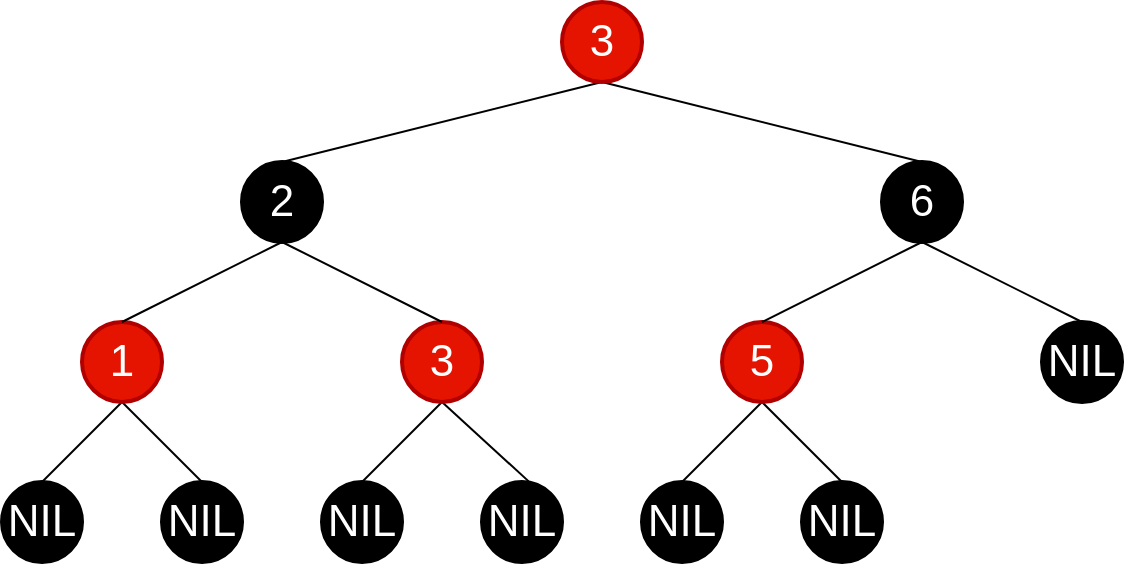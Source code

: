 <mxfile version="11.1.1" type="device"><diagram id="PBp5ObpRPd7W0EPvdePP" name="第 1 页"><mxGraphModel dx="621" dy="467" grid="1" gridSize="10" guides="1" tooltips="1" connect="1" arrows="1" fold="1" page="1" pageScale="1" pageWidth="827" pageHeight="1169" math="0" shadow="0"><root><mxCell id="0"/><mxCell id="1" parent="0"/><mxCell id="5Xak5Fo3kpw1yLPnFCGr-28" style="edgeStyle=none;rounded=0;orthogonalLoop=1;jettySize=auto;html=1;exitX=0.5;exitY=1;exitDx=0;exitDy=0;entryX=0.5;entryY=0;entryDx=0;entryDy=0;endArrow=none;endFill=0;fontSize=22;" edge="1" parent="1" source="5Xak5Fo3kpw1yLPnFCGr-1" target="5Xak5Fo3kpw1yLPnFCGr-6"><mxGeometry relative="1" as="geometry"/></mxCell><mxCell id="5Xak5Fo3kpw1yLPnFCGr-29" style="edgeStyle=none;rounded=0;orthogonalLoop=1;jettySize=auto;html=1;exitX=0.5;exitY=1;exitDx=0;exitDy=0;entryX=0.604;entryY=0.011;entryDx=0;entryDy=0;entryPerimeter=0;endArrow=none;endFill=0;fontSize=22;" edge="1" parent="1" source="5Xak5Fo3kpw1yLPnFCGr-1" target="5Xak5Fo3kpw1yLPnFCGr-7"><mxGeometry relative="1" as="geometry"/></mxCell><mxCell id="5Xak5Fo3kpw1yLPnFCGr-1" value="3" style="ellipse;whiteSpace=wrap;html=1;aspect=fixed;strokeWidth=2;fontSize=22;fillColor=#e51400;strokeColor=#B20000;fontColor=#ffffff;" vertex="1" parent="1"><mxGeometry x="240" y="200" width="40" height="40" as="geometry"/></mxCell><mxCell id="5Xak5Fo3kpw1yLPnFCGr-26" style="edgeStyle=none;rounded=0;orthogonalLoop=1;jettySize=auto;html=1;exitX=0.5;exitY=1;exitDx=0;exitDy=0;entryX=0.5;entryY=0;entryDx=0;entryDy=0;endArrow=none;endFill=0;fontSize=22;" edge="1" parent="1" source="5Xak5Fo3kpw1yLPnFCGr-2" target="5Xak5Fo3kpw1yLPnFCGr-3"><mxGeometry relative="1" as="geometry"/></mxCell><mxCell id="5Xak5Fo3kpw1yLPnFCGr-27" style="edgeStyle=none;rounded=0;orthogonalLoop=1;jettySize=auto;html=1;exitX=0.5;exitY=1;exitDx=0;exitDy=0;entryX=0.5;entryY=0;entryDx=0;entryDy=0;endArrow=none;endFill=0;fontSize=22;" edge="1" parent="1" source="5Xak5Fo3kpw1yLPnFCGr-2" target="5Xak5Fo3kpw1yLPnFCGr-4"><mxGeometry relative="1" as="geometry"/></mxCell><mxCell id="5Xak5Fo3kpw1yLPnFCGr-2" value="1" style="ellipse;whiteSpace=wrap;html=1;aspect=fixed;strokeWidth=2;fontSize=22;fillColor=#e51400;strokeColor=#B20000;fontColor=#ffffff;" vertex="1" parent="1"><mxGeometry x="80" y="200" width="40" height="40" as="geometry"/></mxCell><mxCell id="5Xak5Fo3kpw1yLPnFCGr-3" value="NIL" style="ellipse;whiteSpace=wrap;html=1;aspect=fixed;strokeWidth=2;fontSize=22;fontColor=#FFFFFF;fillColor=#000000;" vertex="1" parent="1"><mxGeometry x="40" y="280" width="40" height="40" as="geometry"/></mxCell><mxCell id="5Xak5Fo3kpw1yLPnFCGr-4" value="NIL" style="ellipse;whiteSpace=wrap;html=1;aspect=fixed;strokeWidth=2;fontSize=22;fontColor=#FFFFFF;fillColor=#000000;" vertex="1" parent="1"><mxGeometry x="120" y="280" width="40" height="40" as="geometry"/></mxCell><mxCell id="5Xak5Fo3kpw1yLPnFCGr-6" value="NIL" style="ellipse;whiteSpace=wrap;html=1;aspect=fixed;strokeWidth=2;fontSize=22;fontColor=#FFFFFF;fillColor=#000000;" vertex="1" parent="1"><mxGeometry x="200" y="280" width="40" height="40" as="geometry"/></mxCell><mxCell id="5Xak5Fo3kpw1yLPnFCGr-7" value="NIL" style="ellipse;whiteSpace=wrap;html=1;aspect=fixed;strokeWidth=2;fontSize=22;fontColor=#FFFFFF;fillColor=#000000;" vertex="1" parent="1"><mxGeometry x="280" y="280" width="40" height="40" as="geometry"/></mxCell><mxCell id="5Xak5Fo3kpw1yLPnFCGr-8" value="NIL" style="ellipse;whiteSpace=wrap;html=1;aspect=fixed;strokeWidth=2;fontSize=22;fontColor=#FFFFFF;fillColor=#000000;" vertex="1" parent="1"><mxGeometry x="360" y="280" width="40" height="40" as="geometry"/></mxCell><mxCell id="5Xak5Fo3kpw1yLPnFCGr-9" value="NIL" style="ellipse;whiteSpace=wrap;html=1;aspect=fixed;strokeWidth=2;fontSize=22;fontColor=#FFFFFF;fillColor=#000000;" vertex="1" parent="1"><mxGeometry x="440" y="280" width="40" height="40" as="geometry"/></mxCell><mxCell id="5Xak5Fo3kpw1yLPnFCGr-22" style="edgeStyle=none;rounded=0;orthogonalLoop=1;jettySize=auto;html=1;exitX=0.5;exitY=1;exitDx=0;exitDy=0;entryX=0.5;entryY=0;entryDx=0;entryDy=0;endArrow=none;endFill=0;fontSize=22;" edge="1" parent="1" source="5Xak5Fo3kpw1yLPnFCGr-10" target="5Xak5Fo3kpw1yLPnFCGr-9"><mxGeometry relative="1" as="geometry"/></mxCell><mxCell id="5Xak5Fo3kpw1yLPnFCGr-23" style="edgeStyle=none;rounded=0;orthogonalLoop=1;jettySize=auto;html=1;exitX=0.5;exitY=1;exitDx=0;exitDy=0;entryX=0.5;entryY=0;entryDx=0;entryDy=0;endArrow=none;endFill=0;fontSize=22;" edge="1" parent="1" source="5Xak5Fo3kpw1yLPnFCGr-10" target="5Xak5Fo3kpw1yLPnFCGr-8"><mxGeometry relative="1" as="geometry"/></mxCell><mxCell id="5Xak5Fo3kpw1yLPnFCGr-10" value="5" style="ellipse;whiteSpace=wrap;html=1;aspect=fixed;strokeWidth=2;fontSize=22;fillColor=#e51400;strokeColor=#B20000;fontColor=#ffffff;" vertex="1" parent="1"><mxGeometry x="400" y="200" width="40" height="40" as="geometry"/></mxCell><mxCell id="5Xak5Fo3kpw1yLPnFCGr-24" style="edgeStyle=none;rounded=0;orthogonalLoop=1;jettySize=auto;html=1;exitX=0.5;exitY=1;exitDx=0;exitDy=0;entryX=0.5;entryY=0;entryDx=0;entryDy=0;endArrow=none;endFill=0;fontSize=22;" edge="1" parent="1" source="5Xak5Fo3kpw1yLPnFCGr-11" target="5Xak5Fo3kpw1yLPnFCGr-1"><mxGeometry relative="1" as="geometry"/></mxCell><mxCell id="5Xak5Fo3kpw1yLPnFCGr-25" style="edgeStyle=none;rounded=0;orthogonalLoop=1;jettySize=auto;html=1;exitX=0.5;exitY=1;exitDx=0;exitDy=0;entryX=0.5;entryY=0;entryDx=0;entryDy=0;endArrow=none;endFill=0;fontSize=22;" edge="1" parent="1" source="5Xak5Fo3kpw1yLPnFCGr-11" target="5Xak5Fo3kpw1yLPnFCGr-2"><mxGeometry relative="1" as="geometry"/></mxCell><mxCell id="5Xak5Fo3kpw1yLPnFCGr-11" value="2" style="ellipse;whiteSpace=wrap;html=1;aspect=fixed;strokeWidth=2;fontSize=22;fillColor=#000000;fontColor=#FFFFFF;" vertex="1" parent="1"><mxGeometry x="160" y="120" width="40" height="40" as="geometry"/></mxCell><mxCell id="5Xak5Fo3kpw1yLPnFCGr-20" style="edgeStyle=none;rounded=0;orthogonalLoop=1;jettySize=auto;html=1;exitX=0.5;exitY=1;exitDx=0;exitDy=0;entryX=0.5;entryY=0;entryDx=0;entryDy=0;endArrow=none;endFill=0;fontSize=22;" edge="1" parent="1" source="5Xak5Fo3kpw1yLPnFCGr-15" target="5Xak5Fo3kpw1yLPnFCGr-10"><mxGeometry relative="1" as="geometry"/></mxCell><mxCell id="5Xak5Fo3kpw1yLPnFCGr-21" style="edgeStyle=none;rounded=0;orthogonalLoop=1;jettySize=auto;html=1;exitX=0.5;exitY=1;exitDx=0;exitDy=0;entryX=0.5;entryY=0;entryDx=0;entryDy=0;endArrow=none;endFill=0;fontSize=22;" edge="1" parent="1" source="5Xak5Fo3kpw1yLPnFCGr-15" target="5Xak5Fo3kpw1yLPnFCGr-17"><mxGeometry relative="1" as="geometry"/></mxCell><mxCell id="5Xak5Fo3kpw1yLPnFCGr-15" value="6" style="ellipse;whiteSpace=wrap;html=1;aspect=fixed;strokeWidth=2;fontSize=22;fontColor=#FFFFFF;fillColor=#000000;" vertex="1" parent="1"><mxGeometry x="480" y="120" width="40" height="40" as="geometry"/></mxCell><mxCell id="5Xak5Fo3kpw1yLPnFCGr-18" style="rounded=0;orthogonalLoop=1;jettySize=auto;html=1;exitX=0.5;exitY=1;exitDx=0;exitDy=0;entryX=0.5;entryY=0;entryDx=0;entryDy=0;fontSize=22;endArrow=none;endFill=0;" edge="1" parent="1" source="5Xak5Fo3kpw1yLPnFCGr-16" target="5Xak5Fo3kpw1yLPnFCGr-11"><mxGeometry relative="1" as="geometry"/></mxCell><mxCell id="5Xak5Fo3kpw1yLPnFCGr-19" style="edgeStyle=none;rounded=0;orthogonalLoop=1;jettySize=auto;html=1;exitX=0.5;exitY=1;exitDx=0;exitDy=0;entryX=0.5;entryY=0;entryDx=0;entryDy=0;endArrow=none;endFill=0;fontSize=22;" edge="1" parent="1" source="5Xak5Fo3kpw1yLPnFCGr-16" target="5Xak5Fo3kpw1yLPnFCGr-15"><mxGeometry relative="1" as="geometry"/></mxCell><mxCell id="5Xak5Fo3kpw1yLPnFCGr-16" value="3" style="ellipse;whiteSpace=wrap;html=1;aspect=fixed;strokeWidth=2;fontSize=22;fillColor=#e51400;strokeColor=#B20000;fontColor=#ffffff;" vertex="1" parent="1"><mxGeometry x="320" y="40" width="40" height="40" as="geometry"/></mxCell><mxCell id="5Xak5Fo3kpw1yLPnFCGr-17" value="NIL" style="ellipse;whiteSpace=wrap;html=1;aspect=fixed;strokeWidth=2;fontSize=22;fontColor=#FFFFFF;fillColor=#000000;" vertex="1" parent="1"><mxGeometry x="560" y="200" width="40" height="40" as="geometry"/></mxCell></root></mxGraphModel></diagram></mxfile>